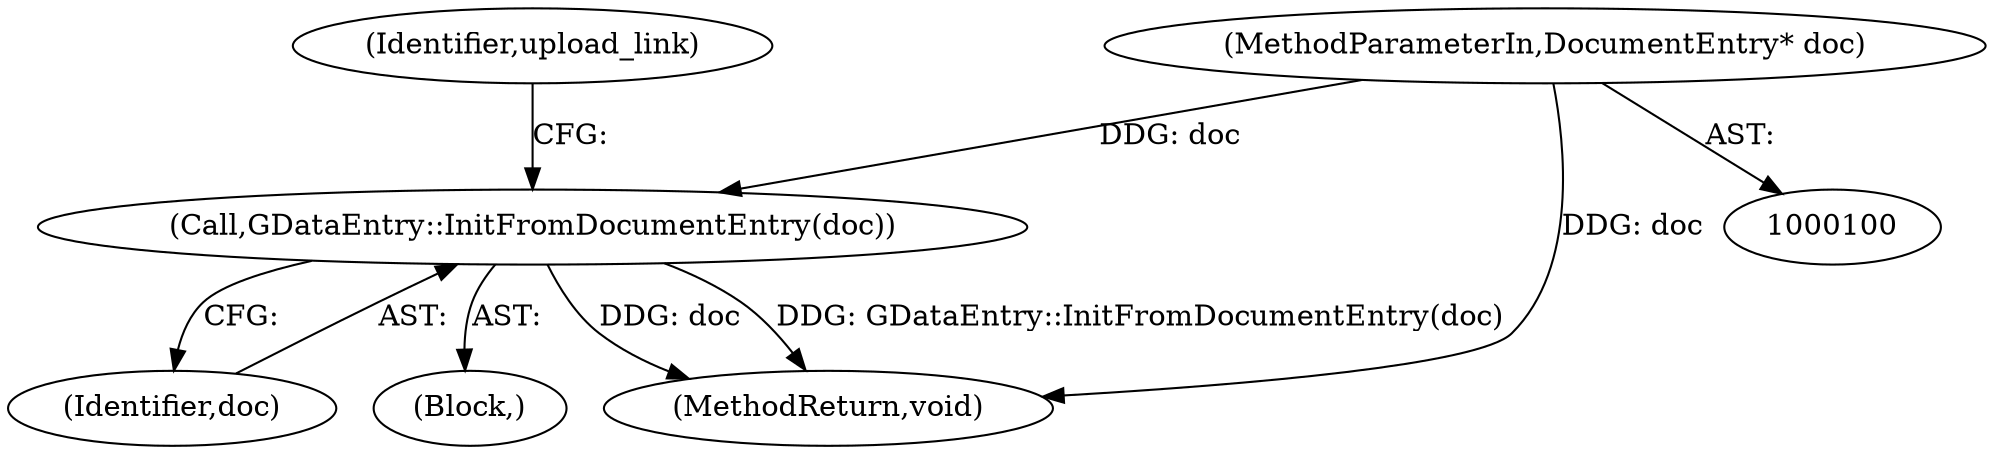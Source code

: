 digraph "0_Chrome_dd3b6fe574edad231c01c78e4647a74c38dc4178_6@pointer" {
"1000103" [label="(Call,GDataEntry::InitFromDocumentEntry(doc))"];
"1000101" [label="(MethodParameterIn,DocumentEntry* doc)"];
"1000104" [label="(Identifier,doc)"];
"1000102" [label="(Block,)"];
"1000101" [label="(MethodParameterIn,DocumentEntry* doc)"];
"1000103" [label="(Call,GDataEntry::InitFromDocumentEntry(doc))"];
"1000107" [label="(Identifier,upload_link)"];
"1000115" [label="(MethodReturn,void)"];
"1000103" -> "1000102"  [label="AST: "];
"1000103" -> "1000104"  [label="CFG: "];
"1000104" -> "1000103"  [label="AST: "];
"1000107" -> "1000103"  [label="CFG: "];
"1000103" -> "1000115"  [label="DDG: doc"];
"1000103" -> "1000115"  [label="DDG: GDataEntry::InitFromDocumentEntry(doc)"];
"1000101" -> "1000103"  [label="DDG: doc"];
"1000101" -> "1000100"  [label="AST: "];
"1000101" -> "1000115"  [label="DDG: doc"];
}
